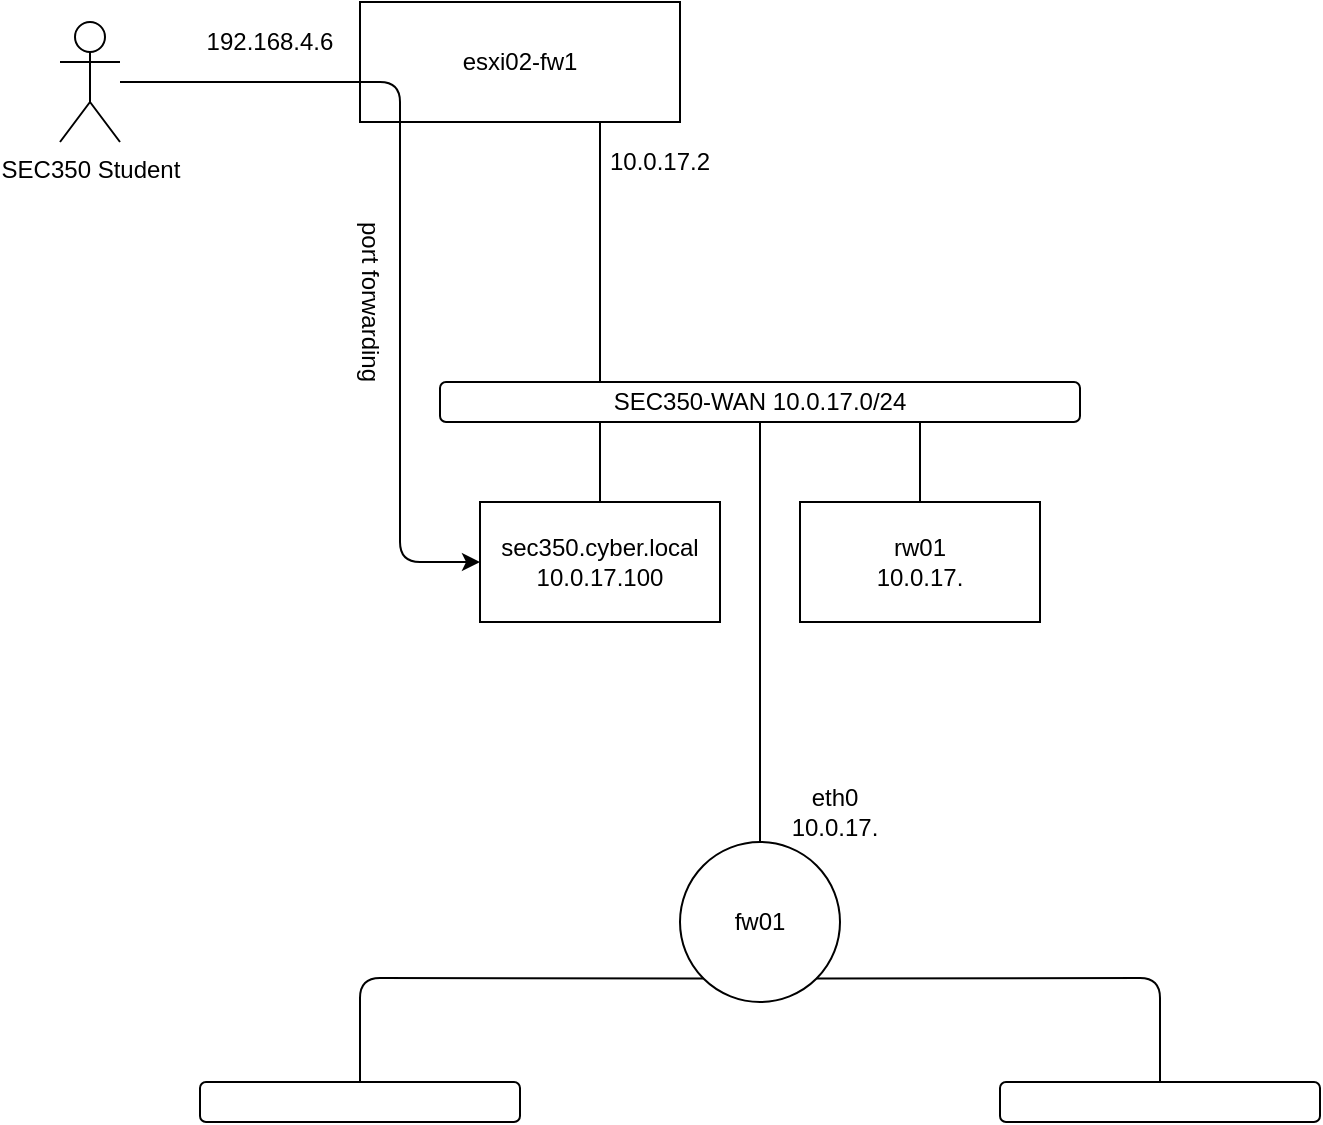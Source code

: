 <mxfile version="13.6.9" type="github">
  <diagram id="NR8EmCfcTwYwSYzLjEDS" name="Page-1">
    <mxGraphModel dx="1422" dy="832" grid="1" gridSize="10" guides="1" tooltips="1" connect="1" arrows="1" fold="1" page="1" pageScale="1" pageWidth="850" pageHeight="1100" math="0" shadow="0">
      <root>
        <mxCell id="0" />
        <mxCell id="1" parent="0" />
        <mxCell id="uZ9GTR5RrIheTeO01Olr-2" value="esxi02-fw1" style="rounded=0;whiteSpace=wrap;html=1;" vertex="1" parent="1">
          <mxGeometry x="200" y="120" width="160" height="60" as="geometry" />
        </mxCell>
        <mxCell id="uZ9GTR5RrIheTeO01Olr-4" value="" style="endArrow=classic;html=1;entryX=0;entryY=0.5;entryDx=0;entryDy=0;" edge="1" parent="1" target="uZ9GTR5RrIheTeO01Olr-5">
          <mxGeometry width="50" height="50" relative="1" as="geometry">
            <mxPoint x="80" y="160" as="sourcePoint" />
            <mxPoint x="250" y="280" as="targetPoint" />
            <Array as="points">
              <mxPoint x="220" y="160" />
              <mxPoint x="220" y="400" />
            </Array>
          </mxGeometry>
        </mxCell>
        <mxCell id="uZ9GTR5RrIheTeO01Olr-5" value="sec350.cyber.local&lt;br&gt;10.0.17.100" style="rounded=0;whiteSpace=wrap;html=1;" vertex="1" parent="1">
          <mxGeometry x="260" y="370" width="120" height="60" as="geometry" />
        </mxCell>
        <mxCell id="uZ9GTR5RrIheTeO01Olr-6" value="port forwarding" style="text;html=1;strokeColor=none;fillColor=none;align=center;verticalAlign=middle;whiteSpace=wrap;rounded=0;rotation=90;" vertex="1" parent="1">
          <mxGeometry x="150" y="260" width="110" height="20" as="geometry" />
        </mxCell>
        <mxCell id="uZ9GTR5RrIheTeO01Olr-7" value="SEC350-WAN 10.0.17.0/24" style="rounded=1;whiteSpace=wrap;html=1;" vertex="1" parent="1">
          <mxGeometry x="240" y="310" width="320" height="20" as="geometry" />
        </mxCell>
        <mxCell id="uZ9GTR5RrIheTeO01Olr-10" value="" style="endArrow=none;html=1;entryX=0.25;entryY=1;entryDx=0;entryDy=0;exitX=0.5;exitY=0;exitDx=0;exitDy=0;" edge="1" parent="1" source="uZ9GTR5RrIheTeO01Olr-5" target="uZ9GTR5RrIheTeO01Olr-7">
          <mxGeometry width="50" height="50" relative="1" as="geometry">
            <mxPoint x="120" y="370" as="sourcePoint" />
            <mxPoint x="170" y="320" as="targetPoint" />
          </mxGeometry>
        </mxCell>
        <mxCell id="uZ9GTR5RrIheTeO01Olr-11" value="SEC350 Student" style="shape=umlActor;verticalLabelPosition=bottom;verticalAlign=top;html=1;outlineConnect=0;" vertex="1" parent="1">
          <mxGeometry x="50" y="130" width="30" height="60" as="geometry" />
        </mxCell>
        <mxCell id="uZ9GTR5RrIheTeO01Olr-12" value="" style="endArrow=none;html=1;exitX=0.25;exitY=0;exitDx=0;exitDy=0;entryX=0.75;entryY=1;entryDx=0;entryDy=0;" edge="1" parent="1" source="uZ9GTR5RrIheTeO01Olr-7" target="uZ9GTR5RrIheTeO01Olr-2">
          <mxGeometry width="50" height="50" relative="1" as="geometry">
            <mxPoint x="330" y="310" as="sourcePoint" />
            <mxPoint x="380" y="260" as="targetPoint" />
          </mxGeometry>
        </mxCell>
        <mxCell id="uZ9GTR5RrIheTeO01Olr-14" value="10.0.17.2" style="text;html=1;strokeColor=none;fillColor=none;align=center;verticalAlign=middle;whiteSpace=wrap;rounded=0;" vertex="1" parent="1">
          <mxGeometry x="330" y="190" width="40" height="20" as="geometry" />
        </mxCell>
        <mxCell id="uZ9GTR5RrIheTeO01Olr-15" value="192.168.4.6" style="text;html=1;strokeColor=none;fillColor=none;align=center;verticalAlign=middle;whiteSpace=wrap;rounded=0;" vertex="1" parent="1">
          <mxGeometry x="120" y="130" width="70" height="20" as="geometry" />
        </mxCell>
        <mxCell id="uZ9GTR5RrIheTeO01Olr-17" value="fw01" style="ellipse;whiteSpace=wrap;html=1;aspect=fixed;" vertex="1" parent="1">
          <mxGeometry x="360" y="540" width="80" height="80" as="geometry" />
        </mxCell>
        <mxCell id="uZ9GTR5RrIheTeO01Olr-18" value="" style="endArrow=none;html=1;exitX=0.5;exitY=1;exitDx=0;exitDy=0;" edge="1" parent="1" source="uZ9GTR5RrIheTeO01Olr-7" target="uZ9GTR5RrIheTeO01Olr-17">
          <mxGeometry width="50" height="50" relative="1" as="geometry">
            <mxPoint x="450" y="360" as="sourcePoint" />
            <mxPoint x="410" y="490" as="targetPoint" />
          </mxGeometry>
        </mxCell>
        <mxCell id="uZ9GTR5RrIheTeO01Olr-19" value="" style="endArrow=none;html=1;entryX=0.75;entryY=1;entryDx=0;entryDy=0;exitX=0.5;exitY=0;exitDx=0;exitDy=0;" edge="1" parent="1" source="uZ9GTR5RrIheTeO01Olr-21" target="uZ9GTR5RrIheTeO01Olr-7">
          <mxGeometry width="50" height="50" relative="1" as="geometry">
            <mxPoint x="480" y="420" as="sourcePoint" />
            <mxPoint x="420" y="260" as="targetPoint" />
          </mxGeometry>
        </mxCell>
        <mxCell id="uZ9GTR5RrIheTeO01Olr-21" value="rw01&lt;br&gt;10.0.17." style="rounded=0;whiteSpace=wrap;html=1;" vertex="1" parent="1">
          <mxGeometry x="420" y="370" width="120" height="60" as="geometry" />
        </mxCell>
        <mxCell id="uZ9GTR5RrIheTeO01Olr-22" value="eth0&lt;br&gt;10.0.17." style="text;html=1;strokeColor=none;fillColor=none;align=center;verticalAlign=middle;whiteSpace=wrap;rounded=0;" vertex="1" parent="1">
          <mxGeometry x="405" y="510" width="65" height="30" as="geometry" />
        </mxCell>
        <mxCell id="uZ9GTR5RrIheTeO01Olr-23" value="" style="endArrow=none;html=1;entryX=0;entryY=1;entryDx=0;entryDy=0;exitX=0.5;exitY=0;exitDx=0;exitDy=0;" edge="1" parent="1" source="uZ9GTR5RrIheTeO01Olr-25" target="uZ9GTR5RrIheTeO01Olr-17">
          <mxGeometry width="50" height="50" relative="1" as="geometry">
            <mxPoint x="250" y="660" as="sourcePoint" />
            <mxPoint x="420" y="350" as="targetPoint" />
            <Array as="points">
              <mxPoint x="200" y="608" />
            </Array>
          </mxGeometry>
        </mxCell>
        <mxCell id="uZ9GTR5RrIheTeO01Olr-24" value="" style="endArrow=none;html=1;entryX=1;entryY=1;entryDx=0;entryDy=0;exitX=0.5;exitY=0;exitDx=0;exitDy=0;" edge="1" parent="1" source="uZ9GTR5RrIheTeO01Olr-26" target="uZ9GTR5RrIheTeO01Olr-17">
          <mxGeometry width="50" height="50" relative="1" as="geometry">
            <mxPoint x="560" y="640" as="sourcePoint" />
            <mxPoint x="420" y="550" as="targetPoint" />
            <Array as="points">
              <mxPoint x="600" y="608" />
            </Array>
          </mxGeometry>
        </mxCell>
        <mxCell id="uZ9GTR5RrIheTeO01Olr-25" value="" style="rounded=1;whiteSpace=wrap;html=1;" vertex="1" parent="1">
          <mxGeometry x="120" y="660" width="160" height="20" as="geometry" />
        </mxCell>
        <mxCell id="uZ9GTR5RrIheTeO01Olr-26" value="" style="rounded=1;whiteSpace=wrap;html=1;" vertex="1" parent="1">
          <mxGeometry x="520" y="660" width="160" height="20" as="geometry" />
        </mxCell>
      </root>
    </mxGraphModel>
  </diagram>
</mxfile>
